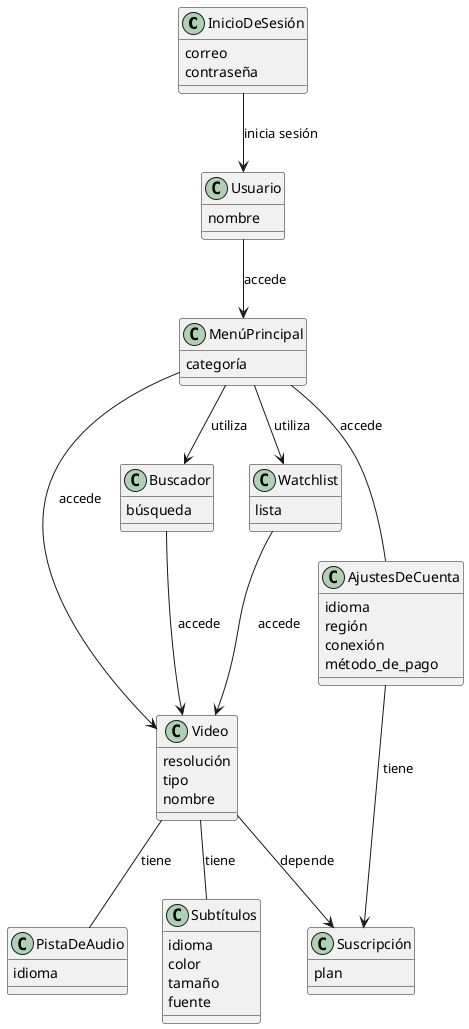 @startuml diagramaDeClasesExamen

class InicioDeSesión {
    correo
    contraseña
}

class Usuario {
    nombre
}

class MenúPrincipal {
    categoría
}

class Buscador {
    búsqueda
}

class Video {
    resolución
    tipo
    nombre
}

class PistaDeAudio {
    idioma
}

class Subtítulos {
    idioma
    color
    tamaño
    fuente
}

class AjustesDeCuenta {
    idioma
    región
    conexión
    método_de_pago
}

class Watchlist {
    lista
}

class Suscripción {
    plan
}

InicioDeSesión --> Usuario : inicia sesión
Usuario --> MenúPrincipal : accede
MenúPrincipal --> Watchlist : utiliza
MenúPrincipal -- AjustesDeCuenta : accede
MenúPrincipal --> Buscador : utiliza
MenúPrincipal --> Video : accede
Video -- PistaDeAudio : tiene
Video -- Subtítulos : tiene
Video --> Suscripción : depende
AjustesDeCuenta --> Suscripción : tiene
Buscador --> Video : accede
Watchlist --> Video : accede

@enduml

